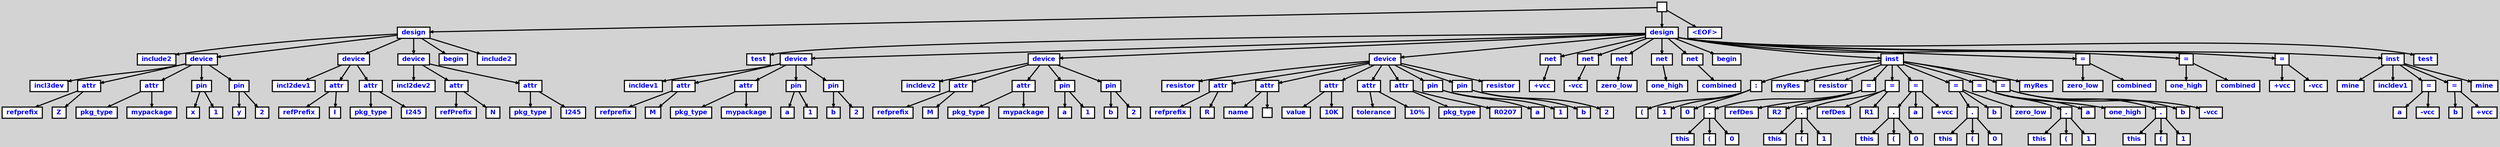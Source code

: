 digraph {

	ordering=out;
	ranksep=.4;
	bgcolor="lightgrey"; node [shape=box, fixedsize=false, fontsize=12, fontname="Helvetica-bold", fontcolor="blue"
		width=.25, height=.25, color="black", fillcolor="white", style="filled, solid, bold"];
	edge [arrowsize=.5, color="black", style="bold"]

  n0 [label=""];
  n1 [label="design"];
  n1 [label="design"];
  n2 [label="include2"];
  n3 [label="device"];
  n3 [label="device"];
  n4 [label="incl3dev"];
  n5 [label="attr"];
  n5 [label="attr"];
  n6 [label="refprefix"];
  n7 [label="Z"];
  n8 [label="attr"];
  n8 [label="attr"];
  n9 [label="pkg_type"];
  n10 [label="mypackage"];
  n11 [label="pin"];
  n11 [label="pin"];
  n12 [label="x"];
  n13 [label="1"];
  n14 [label="pin"];
  n14 [label="pin"];
  n15 [label="y"];
  n16 [label="2"];
  n17 [label="device"];
  n17 [label="device"];
  n18 [label="incl2dev1"];
  n19 [label="attr"];
  n19 [label="attr"];
  n20 [label="refPrefix"];
  n21 [label="I"];
  n22 [label="attr"];
  n22 [label="attr"];
  n23 [label="pkg_type"];
  n24 [label="I245"];
  n25 [label="device"];
  n25 [label="device"];
  n26 [label="incl2dev2"];
  n27 [label="attr"];
  n27 [label="attr"];
  n28 [label="refPrefix"];
  n29 [label="N"];
  n30 [label="attr"];
  n30 [label="attr"];
  n31 [label="pkg_type"];
  n32 [label="I245"];
  n33 [label="begin"];
  n34 [label="include2"];
  n35 [label="design"];
  n35 [label="design"];
  n36 [label="test"];
  n37 [label="device"];
  n37 [label="device"];
  n38 [label="incldev1"];
  n39 [label="attr"];
  n39 [label="attr"];
  n40 [label="refprefix"];
  n41 [label="M"];
  n42 [label="attr"];
  n42 [label="attr"];
  n43 [label="pkg_type"];
  n44 [label="mypackage"];
  n45 [label="pin"];
  n45 [label="pin"];
  n46 [label="a"];
  n47 [label="1"];
  n48 [label="pin"];
  n48 [label="pin"];
  n49 [label="b"];
  n50 [label="2"];
  n51 [label="device"];
  n51 [label="device"];
  n52 [label="incldev2"];
  n53 [label="attr"];
  n53 [label="attr"];
  n54 [label="refprefix"];
  n55 [label="M"];
  n56 [label="attr"];
  n56 [label="attr"];
  n57 [label="pkg_type"];
  n58 [label="mypackage"];
  n59 [label="pin"];
  n59 [label="pin"];
  n60 [label="a"];
  n61 [label="1"];
  n62 [label="pin"];
  n62 [label="pin"];
  n63 [label="b"];
  n64 [label="2"];
  n65 [label="device"];
  n65 [label="device"];
  n66 [label="resistor"];
  n67 [label="attr"];
  n67 [label="attr"];
  n68 [label="refprefix"];
  n69 [label="R"];
  n70 [label="attr"];
  n70 [label="attr"];
  n71 [label="name"];
  n72 [label=""];
  n73 [label="attr"];
  n73 [label="attr"];
  n74 [label="value"];
  n75 [label="10K"];
  n76 [label="attr"];
  n76 [label="attr"];
  n77 [label="tolerance"];
  n78 [label="10%"];
  n79 [label="attr"];
  n79 [label="attr"];
  n80 [label="pkg_type"];
  n81 [label="R0207"];
  n82 [label="pin"];
  n82 [label="pin"];
  n83 [label="a"];
  n84 [label="1"];
  n85 [label="pin"];
  n85 [label="pin"];
  n86 [label="b"];
  n87 [label="2"];
  n88 [label="resistor"];
  n89 [label="net"];
  n89 [label="net"];
  n90 [label="+vcc"];
  n91 [label="net"];
  n91 [label="net"];
  n92 [label="-vcc"];
  n93 [label="net"];
  n93 [label="net"];
  n94 [label="zero_low"];
  n95 [label="net"];
  n95 [label="net"];
  n96 [label="one_high"];
  n97 [label="net"];
  n97 [label="net"];
  n98 [label="combined"];
  n99 [label="begin"];
  n100 [label="inst"];
  n100 [label="inst"];
  n101 [label=":"];
  n101 [label=":"];
  n102 [label="("];
  n103 [label="1"];
  n104 [label="0"];
  n105 [label="myRes"];
  n106 [label="resistor"];
  n107 [label="="];
  n107 [label="="];
  n108 [label="."];
  n108 [label="."];
  n109 [label="this"];
  n110 [label="("];
  n111 [label="0"];
  n112 [label="refDes"];
  n113 [label="R2"];
  n114 [label="="];
  n114 [label="="];
  n115 [label="."];
  n115 [label="."];
  n116 [label="this"];
  n117 [label="("];
  n118 [label="1"];
  n119 [label="refDes"];
  n120 [label="R1"];
  n121 [label="="];
  n121 [label="="];
  n122 [label="."];
  n122 [label="."];
  n123 [label="this"];
  n124 [label="("];
  n125 [label="0"];
  n126 [label="a"];
  n127 [label="+vcc"];
  n128 [label="="];
  n128 [label="="];
  n129 [label="."];
  n129 [label="."];
  n130 [label="this"];
  n131 [label="("];
  n132 [label="0"];
  n133 [label="b"];
  n134 [label="zero_low"];
  n135 [label="="];
  n135 [label="="];
  n136 [label="."];
  n136 [label="."];
  n137 [label="this"];
  n138 [label="("];
  n139 [label="1"];
  n140 [label="a"];
  n141 [label="one_high"];
  n142 [label="="];
  n142 [label="="];
  n143 [label="."];
  n143 [label="."];
  n144 [label="this"];
  n145 [label="("];
  n146 [label="1"];
  n147 [label="b"];
  n148 [label="-vcc"];
  n149 [label="myRes"];
  n150 [label="="];
  n150 [label="="];
  n151 [label="zero_low"];
  n152 [label="combined"];
  n153 [label="="];
  n153 [label="="];
  n154 [label="one_high"];
  n155 [label="combined"];
  n156 [label="="];
  n156 [label="="];
  n157 [label="+vcc"];
  n158 [label="-vcc"];
  n159 [label="inst"];
  n159 [label="inst"];
  n160 [label="mine"];
  n161 [label="incldev1"];
  n162 [label="="];
  n162 [label="="];
  n163 [label="a"];
  n164 [label="-vcc"];
  n165 [label="="];
  n165 [label="="];
  n166 [label="b"];
  n167 [label="+vcc"];
  n168 [label="mine"];
  n169 [label="test"];
  n170 [label="<EOF>"];

  n0 -> n1 // "" -> "design"
  n1 -> n2 // "design" -> "include2"
  n1 -> n3 // "design" -> "device"
  n3 -> n4 // "device" -> "incl3dev"
  n3 -> n5 // "device" -> "attr"
  n5 -> n6 // "attr" -> "refprefix"
  n5 -> n7 // "attr" -> "Z"
  n3 -> n8 // "device" -> "attr"
  n8 -> n9 // "attr" -> "pkg_type"
  n8 -> n10 // "attr" -> "mypackage"
  n3 -> n11 // "device" -> "pin"
  n11 -> n12 // "pin" -> "x"
  n11 -> n13 // "pin" -> "1"
  n3 -> n14 // "device" -> "pin"
  n14 -> n15 // "pin" -> "y"
  n14 -> n16 // "pin" -> "2"
  n1 -> n17 // "design" -> "device"
  n17 -> n18 // "device" -> "incl2dev1"
  n17 -> n19 // "device" -> "attr"
  n19 -> n20 // "attr" -> "refPrefix"
  n19 -> n21 // "attr" -> "I"
  n17 -> n22 // "device" -> "attr"
  n22 -> n23 // "attr" -> "pkg_type"
  n22 -> n24 // "attr" -> "I245"
  n1 -> n25 // "design" -> "device"
  n25 -> n26 // "device" -> "incl2dev2"
  n25 -> n27 // "device" -> "attr"
  n27 -> n28 // "attr" -> "refPrefix"
  n27 -> n29 // "attr" -> "N"
  n25 -> n30 // "device" -> "attr"
  n30 -> n31 // "attr" -> "pkg_type"
  n30 -> n32 // "attr" -> "I245"
  n1 -> n33 // "design" -> "begin"
  n1 -> n34 // "design" -> "include2"
  n0 -> n35 // "" -> "design"
  n35 -> n36 // "design" -> "test"
  n35 -> n37 // "design" -> "device"
  n37 -> n38 // "device" -> "incldev1"
  n37 -> n39 // "device" -> "attr"
  n39 -> n40 // "attr" -> "refprefix"
  n39 -> n41 // "attr" -> "M"
  n37 -> n42 // "device" -> "attr"
  n42 -> n43 // "attr" -> "pkg_type"
  n42 -> n44 // "attr" -> "mypackage"
  n37 -> n45 // "device" -> "pin"
  n45 -> n46 // "pin" -> "a"
  n45 -> n47 // "pin" -> "1"
  n37 -> n48 // "device" -> "pin"
  n48 -> n49 // "pin" -> "b"
  n48 -> n50 // "pin" -> "2"
  n35 -> n51 // "design" -> "device"
  n51 -> n52 // "device" -> "incldev2"
  n51 -> n53 // "device" -> "attr"
  n53 -> n54 // "attr" -> "refprefix"
  n53 -> n55 // "attr" -> "M"
  n51 -> n56 // "device" -> "attr"
  n56 -> n57 // "attr" -> "pkg_type"
  n56 -> n58 // "attr" -> "mypackage"
  n51 -> n59 // "device" -> "pin"
  n59 -> n60 // "pin" -> "a"
  n59 -> n61 // "pin" -> "1"
  n51 -> n62 // "device" -> "pin"
  n62 -> n63 // "pin" -> "b"
  n62 -> n64 // "pin" -> "2"
  n35 -> n65 // "design" -> "device"
  n65 -> n66 // "device" -> "resistor"
  n65 -> n67 // "device" -> "attr"
  n67 -> n68 // "attr" -> "refprefix"
  n67 -> n69 // "attr" -> "R"
  n65 -> n70 // "device" -> "attr"
  n70 -> n71 // "attr" -> "name"
  n70 -> n72 // "attr" -> ""
  n65 -> n73 // "device" -> "attr"
  n73 -> n74 // "attr" -> "value"
  n73 -> n75 // "attr" -> "10K"
  n65 -> n76 // "device" -> "attr"
  n76 -> n77 // "attr" -> "tolerance"
  n76 -> n78 // "attr" -> "10%"
  n65 -> n79 // "device" -> "attr"
  n79 -> n80 // "attr" -> "pkg_type"
  n79 -> n81 // "attr" -> "R0207"
  n65 -> n82 // "device" -> "pin"
  n82 -> n83 // "pin" -> "a"
  n82 -> n84 // "pin" -> "1"
  n65 -> n85 // "device" -> "pin"
  n85 -> n86 // "pin" -> "b"
  n85 -> n87 // "pin" -> "2"
  n65 -> n88 // "device" -> "resistor"
  n35 -> n89 // "design" -> "net"
  n89 -> n90 // "net" -> "+vcc"
  n35 -> n91 // "design" -> "net"
  n91 -> n92 // "net" -> "-vcc"
  n35 -> n93 // "design" -> "net"
  n93 -> n94 // "net" -> "zero_low"
  n35 -> n95 // "design" -> "net"
  n95 -> n96 // "net" -> "one_high"
  n35 -> n97 // "design" -> "net"
  n97 -> n98 // "net" -> "combined"
  n35 -> n99 // "design" -> "begin"
  n35 -> n100 // "design" -> "inst"
  n100 -> n101 // "inst" -> ":"
  n101 -> n102 // ":" -> "("
  n101 -> n103 // ":" -> "1"
  n101 -> n104 // ":" -> "0"
  n100 -> n105 // "inst" -> "myRes"
  n100 -> n106 // "inst" -> "resistor"
  n100 -> n107 // "inst" -> "="
  n107 -> n108 // "=" -> "."
  n108 -> n109 // "." -> "this"
  n108 -> n110 // "." -> "("
  n108 -> n111 // "." -> "0"
  n107 -> n112 // "=" -> "refDes"
  n107 -> n113 // "=" -> "R2"
  n100 -> n114 // "inst" -> "="
  n114 -> n115 // "=" -> "."
  n115 -> n116 // "." -> "this"
  n115 -> n117 // "." -> "("
  n115 -> n118 // "." -> "1"
  n114 -> n119 // "=" -> "refDes"
  n114 -> n120 // "=" -> "R1"
  n100 -> n121 // "inst" -> "="
  n121 -> n122 // "=" -> "."
  n122 -> n123 // "." -> "this"
  n122 -> n124 // "." -> "("
  n122 -> n125 // "." -> "0"
  n121 -> n126 // "=" -> "a"
  n121 -> n127 // "=" -> "+vcc"
  n100 -> n128 // "inst" -> "="
  n128 -> n129 // "=" -> "."
  n129 -> n130 // "." -> "this"
  n129 -> n131 // "." -> "("
  n129 -> n132 // "." -> "0"
  n128 -> n133 // "=" -> "b"
  n128 -> n134 // "=" -> "zero_low"
  n100 -> n135 // "inst" -> "="
  n135 -> n136 // "=" -> "."
  n136 -> n137 // "." -> "this"
  n136 -> n138 // "." -> "("
  n136 -> n139 // "." -> "1"
  n135 -> n140 // "=" -> "a"
  n135 -> n141 // "=" -> "one_high"
  n100 -> n142 // "inst" -> "="
  n142 -> n143 // "=" -> "."
  n143 -> n144 // "." -> "this"
  n143 -> n145 // "." -> "("
  n143 -> n146 // "." -> "1"
  n142 -> n147 // "=" -> "b"
  n142 -> n148 // "=" -> "-vcc"
  n100 -> n149 // "inst" -> "myRes"
  n35 -> n150 // "design" -> "="
  n150 -> n151 // "=" -> "zero_low"
  n150 -> n152 // "=" -> "combined"
  n35 -> n153 // "design" -> "="
  n153 -> n154 // "=" -> "one_high"
  n153 -> n155 // "=" -> "combined"
  n35 -> n156 // "design" -> "="
  n156 -> n157 // "=" -> "+vcc"
  n156 -> n158 // "=" -> "-vcc"
  n35 -> n159 // "design" -> "inst"
  n159 -> n160 // "inst" -> "mine"
  n159 -> n161 // "inst" -> "incldev1"
  n159 -> n162 // "inst" -> "="
  n162 -> n163 // "=" -> "a"
  n162 -> n164 // "=" -> "-vcc"
  n159 -> n165 // "inst" -> "="
  n165 -> n166 // "=" -> "b"
  n165 -> n167 // "=" -> "+vcc"
  n159 -> n168 // "inst" -> "mine"
  n35 -> n169 // "design" -> "test"
  n0 -> n170 // "" -> "<EOF>"

}
